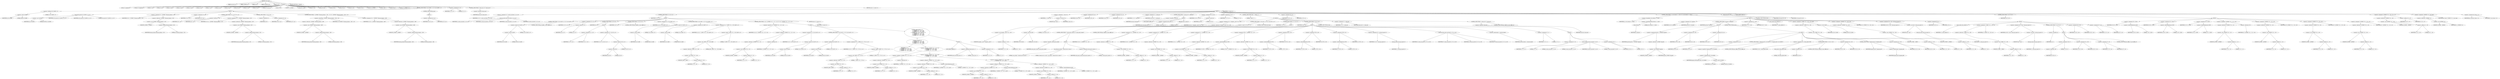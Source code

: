 digraph cache_insert {  
"1000129" [label = "(METHOD,cache_insert)" ]
"1000130" [label = "(PARAM,const char *a1)" ]
"1000131" [label = "(PARAM,_DWORD *a2)" ]
"1000132" [label = "(PARAM,int a3)" ]
"1000133" [label = "(PARAM,unsigned int a4)" ]
"1000134" [label = "(PARAM,int a5)" ]
"1000135" [label = "(BLOCK,,)" ]
"1000136" [label = "(LOCAL,v9: unsigned int)" ]
"1000137" [label = "(LOCAL,v10: unsigned int)" ]
"1000138" [label = "(LOCAL,v11: int)" ]
"1000139" [label = "(LOCAL,v12: int)" ]
"1000140" [label = "(LOCAL,v13: bool)" ]
"1000141" [label = "(LOCAL,v14: bool)" ]
"1000142" [label = "(LOCAL,v15: bool)" ]
"1000143" [label = "(LOCAL,v16: int)" ]
"1000144" [label = "(LOCAL,v17: int)" ]
"1000145" [label = "(LOCAL,v18: int)" ]
"1000146" [label = "(LOCAL,v19: int)" ]
"1000147" [label = "(LOCAL,v20: int)" ]
"1000148" [label = "(LOCAL,v21: int)" ]
"1000149" [label = "(LOCAL,v22: int)" ]
"1000150" [label = "(LOCAL,v23: const char *)" ]
"1000151" [label = "(LOCAL,v24: int)" ]
"1000152" [label = "(LOCAL,v25: _DWORD *)" ]
"1000153" [label = "(LOCAL,v26: __int16)" ]
"1000154" [label = "(LOCAL,v27: int)" ]
"1000155" [label = "(LOCAL,v28: char *)" ]
"1000156" [label = "(LOCAL,v29: int)" ]
"1000157" [label = "(LOCAL,v30: int)" ]
"1000158" [label = "(LOCAL,v31: int)" ]
"1000159" [label = "(LOCAL,v33: int)" ]
"1000160" [label = "(LOCAL,v34: _DWORD *)" ]
"1000161" [label = "(LOCAL,s: char *)" ]
"1000162" [label = "(LOCAL,v36: int)" ]
"1000163" [label = "(LOCAL,v37: _DWORD [ 11 ])" ]
"1000164" [label = "(CONTROL_STRUCTURE,if ( (a5 & 0x980) != 0 ),if ( (a5 & 0x980) != 0 ))" ]
"1000165" [label = "(<operator>.notEquals,(a5 & 0x980) != 0)" ]
"1000166" [label = "(<operator>.and,a5 & 0x980)" ]
"1000167" [label = "(IDENTIFIER,a5,a5 & 0x980)" ]
"1000168" [label = "(LITERAL,0x980,a5 & 0x980)" ]
"1000169" [label = "(LITERAL,0,(a5 & 0x980) != 0)" ]
"1000170" [label = "(BLOCK,,)" ]
"1000171" [label = "(log_query,log_query(a5 | 0x10000, a1, a2, 0))" ]
"1000172" [label = "(<operator>.or,a5 | 0x10000)" ]
"1000173" [label = "(IDENTIFIER,a5,a5 | 0x10000)" ]
"1000174" [label = "(LITERAL,0x10000,a5 | 0x10000)" ]
"1000175" [label = "(IDENTIFIER,a1,log_query(a5 | 0x10000, a1, a2, 0))" ]
"1000176" [label = "(IDENTIFIER,a2,log_query(a5 | 0x10000, a1, a2, 0))" ]
"1000177" [label = "(LITERAL,0,log_query(a5 | 0x10000, a1, a2, 0))" ]
"1000178" [label = "(<operator>.assignment,v9 = *(_DWORD *)(dnsmasq_daemon + 252))" ]
"1000179" [label = "(IDENTIFIER,v9,v9 = *(_DWORD *)(dnsmasq_daemon + 252))" ]
"1000180" [label = "(<operator>.indirection,*(_DWORD *)(dnsmasq_daemon + 252))" ]
"1000181" [label = "(<operator>.cast,(_DWORD *)(dnsmasq_daemon + 252))" ]
"1000182" [label = "(UNKNOWN,_DWORD *,_DWORD *)" ]
"1000183" [label = "(<operator>.addition,dnsmasq_daemon + 252)" ]
"1000184" [label = "(IDENTIFIER,dnsmasq_daemon,dnsmasq_daemon + 252)" ]
"1000185" [label = "(LITERAL,252,dnsmasq_daemon + 252)" ]
"1000186" [label = "(<operator>.assignment,v10 = a4)" ]
"1000187" [label = "(IDENTIFIER,v10,v10 = a4)" ]
"1000188" [label = "(IDENTIFIER,a4,v10 = a4)" ]
"1000189" [label = "(CONTROL_STRUCTURE,if ( v9 < a4 ),if ( v9 < a4 ))" ]
"1000190" [label = "(<operator>.lessThan,v9 < a4)" ]
"1000191" [label = "(IDENTIFIER,v9,v9 < a4)" ]
"1000192" [label = "(IDENTIFIER,a4,v9 < a4)" ]
"1000193" [label = "(<operator>.assignment,v10 = *(_DWORD *)(dnsmasq_daemon + 252))" ]
"1000194" [label = "(IDENTIFIER,v10,v10 = *(_DWORD *)(dnsmasq_daemon + 252))" ]
"1000195" [label = "(<operator>.indirection,*(_DWORD *)(dnsmasq_daemon + 252))" ]
"1000196" [label = "(<operator>.cast,(_DWORD *)(dnsmasq_daemon + 252))" ]
"1000197" [label = "(UNKNOWN,_DWORD *,_DWORD *)" ]
"1000198" [label = "(<operator>.addition,dnsmasq_daemon + 252)" ]
"1000199" [label = "(IDENTIFIER,dnsmasq_daemon,dnsmasq_daemon + 252)" ]
"1000200" [label = "(LITERAL,252,dnsmasq_daemon + 252)" ]
"1000201" [label = "(CONTROL_STRUCTURE,if ( !v9 ),if ( !v9 ))" ]
"1000202" [label = "(<operator>.logicalNot,!v9)" ]
"1000203" [label = "(IDENTIFIER,v9,!v9)" ]
"1000204" [label = "(<operator>.assignment,v10 = a4)" ]
"1000205" [label = "(IDENTIFIER,v10,v10 = a4)" ]
"1000206" [label = "(IDENTIFIER,a4,v10 = a4)" ]
"1000207" [label = "(CONTROL_STRUCTURE,if ( *(_DWORD *)(dnsmasq_daemon + 248) > v10 ),if ( *(_DWORD *)(dnsmasq_daemon + 248) > v10 ))" ]
"1000208" [label = "(<operator>.greaterThan,*(_DWORD *)(dnsmasq_daemon + 248) > v10)" ]
"1000209" [label = "(<operator>.indirection,*(_DWORD *)(dnsmasq_daemon + 248))" ]
"1000210" [label = "(<operator>.cast,(_DWORD *)(dnsmasq_daemon + 248))" ]
"1000211" [label = "(UNKNOWN,_DWORD *,_DWORD *)" ]
"1000212" [label = "(<operator>.addition,dnsmasq_daemon + 248)" ]
"1000213" [label = "(IDENTIFIER,dnsmasq_daemon,dnsmasq_daemon + 248)" ]
"1000214" [label = "(LITERAL,248,dnsmasq_daemon + 248)" ]
"1000215" [label = "(IDENTIFIER,v10,*(_DWORD *)(dnsmasq_daemon + 248) > v10)" ]
"1000216" [label = "(<operator>.assignment,v10 = *(_DWORD *)(dnsmasq_daemon + 248))" ]
"1000217" [label = "(IDENTIFIER,v10,v10 = *(_DWORD *)(dnsmasq_daemon + 248))" ]
"1000218" [label = "(<operator>.indirection,*(_DWORD *)(dnsmasq_daemon + 248))" ]
"1000219" [label = "(<operator>.cast,(_DWORD *)(dnsmasq_daemon + 248))" ]
"1000220" [label = "(UNKNOWN,_DWORD *,_DWORD *)" ]
"1000221" [label = "(<operator>.addition,dnsmasq_daemon + 248)" ]
"1000222" [label = "(IDENTIFIER,dnsmasq_daemon,dnsmasq_daemon + 248)" ]
"1000223" [label = "(LITERAL,248,dnsmasq_daemon + 248)" ]
"1000224" [label = "(CONTROL_STRUCTURE,else,else)" ]
"1000225" [label = "(BLOCK,,)" ]
"1000226" [label = "(<operator>.assignment,v10 = a4)" ]
"1000227" [label = "(IDENTIFIER,v10,v10 = a4)" ]
"1000228" [label = "(IDENTIFIER,a4,v10 = a4)" ]
"1000229" [label = "(<operator>.assignment,v11 = 0)" ]
"1000230" [label = "(IDENTIFIER,v11,v11 = 0)" ]
"1000231" [label = "(LITERAL,0,v11 = 0)" ]
"1000232" [label = "(CONTROL_STRUCTURE,if ( !insert_error ),if ( !insert_error ))" ]
"1000233" [label = "(<operator>.logicalNot,!insert_error)" ]
"1000234" [label = "(IDENTIFIER,insert_error,!insert_error)" ]
"1000235" [label = "(BLOCK,,)" ]
"1000236" [label = "(<operator>.assignment,v12 = cache_scan_free(a1, a2, a3, a5))" ]
"1000237" [label = "(IDENTIFIER,v12,v12 = cache_scan_free(a1, a2, a3, a5))" ]
"1000238" [label = "(cache_scan_free,cache_scan_free(a1, a2, a3, a5))" ]
"1000239" [label = "(IDENTIFIER,a1,cache_scan_free(a1, a2, a3, a5))" ]
"1000240" [label = "(IDENTIFIER,a2,cache_scan_free(a1, a2, a3, a5))" ]
"1000241" [label = "(IDENTIFIER,a3,cache_scan_free(a1, a2, a3, a5))" ]
"1000242" [label = "(IDENTIFIER,a5,cache_scan_free(a1, a2, a3, a5))" ]
"1000243" [label = "(CONTROL_STRUCTURE,if ( v12 ),if ( v12 ))" ]
"1000244" [label = "(IDENTIFIER,v12,if ( v12 ))" ]
"1000245" [label = "(BLOCK,,)" ]
"1000246" [label = "(CONTROL_STRUCTURE,if ( (a5 & 0x180) == 0 ),if ( (a5 & 0x180) == 0 ))" ]
"1000247" [label = "(<operator>.equals,(a5 & 0x180) == 0)" ]
"1000248" [label = "(<operator>.and,a5 & 0x180)" ]
"1000249" [label = "(IDENTIFIER,a5,a5 & 0x180)" ]
"1000250" [label = "(LITERAL,0x180,a5 & 0x180)" ]
"1000251" [label = "(LITERAL,0,(a5 & 0x180) == 0)" ]
"1000252" [label = "(CONTROL_STRUCTURE,goto LABEL_24;,goto LABEL_24;)" ]
"1000253" [label = "(<operator>.assignment,v13 = a2 == 0)" ]
"1000254" [label = "(IDENTIFIER,v13,v13 = a2 == 0)" ]
"1000255" [label = "(<operator>.equals,a2 == 0)" ]
"1000256" [label = "(IDENTIFIER,a2,a2 == 0)" ]
"1000257" [label = "(LITERAL,0,a2 == 0)" ]
"1000258" [label = "(CONTROL_STRUCTURE,if ( a2 ),if ( a2 ))" ]
"1000259" [label = "(IDENTIFIER,a2,if ( a2 ))" ]
"1000260" [label = "(BLOCK,,)" ]
"1000261" [label = "(<operator>.assignment,v11 = v12)" ]
"1000262" [label = "(IDENTIFIER,v11,v11 = v12)" ]
"1000263" [label = "(IDENTIFIER,v12,v11 = v12)" ]
"1000264" [label = "(<operator>.assignment,v13 = (a5 & 8) == 0)" ]
"1000265" [label = "(IDENTIFIER,v13,v13 = (a5 & 8) == 0)" ]
"1000266" [label = "(<operator>.equals,(a5 & 8) == 0)" ]
"1000267" [label = "(<operator>.and,a5 & 8)" ]
"1000268" [label = "(IDENTIFIER,a5,a5 & 8)" ]
"1000269" [label = "(LITERAL,8,a5 & 8)" ]
"1000270" [label = "(LITERAL,0,(a5 & 8) == 0)" ]
"1000271" [label = "(CONTROL_STRUCTURE,if ( v13 ),if ( v13 ))" ]
"1000272" [label = "(IDENTIFIER,v13,if ( v13 ))" ]
"1000273" [label = "(CONTROL_STRUCTURE,goto LABEL_24;,goto LABEL_24;)" ]
"1000274" [label = "(<operator>.assignment,v14 = (a5 & 0x80) == 0)" ]
"1000275" [label = "(IDENTIFIER,v14,v14 = (a5 & 0x80) == 0)" ]
"1000276" [label = "(<operator>.equals,(a5 & 0x80) == 0)" ]
"1000277" [label = "(<operator>.and,a5 & 0x80)" ]
"1000278" [label = "(IDENTIFIER,a5,a5 & 0x80)" ]
"1000279" [label = "(LITERAL,0x80,a5 & 0x80)" ]
"1000280" [label = "(LITERAL,0,(a5 & 0x80) == 0)" ]
"1000281" [label = "(CONTROL_STRUCTURE,if ( (a5 & 0x80) != 0 ),if ( (a5 & 0x80) != 0 ))" ]
"1000282" [label = "(<operator>.notEquals,(a5 & 0x80) != 0)" ]
"1000283" [label = "(<operator>.and,a5 & 0x80)" ]
"1000284" [label = "(IDENTIFIER,a5,a5 & 0x80)" ]
"1000285" [label = "(LITERAL,0x80,a5 & 0x80)" ]
"1000286" [label = "(LITERAL,0,(a5 & 0x80) != 0)" ]
"1000287" [label = "(<operator>.assignment,v14 = (*(_BYTE *)(v11 + 36) & 0x80) == 0)" ]
"1000288" [label = "(IDENTIFIER,v14,v14 = (*(_BYTE *)(v11 + 36) & 0x80) == 0)" ]
"1000289" [label = "(<operator>.equals,(*(_BYTE *)(v11 + 36) & 0x80) == 0)" ]
"1000290" [label = "(<operator>.and,*(_BYTE *)(v11 + 36) & 0x80)" ]
"1000291" [label = "(<operator>.indirection,*(_BYTE *)(v11 + 36))" ]
"1000292" [label = "(<operator>.cast,(_BYTE *)(v11 + 36))" ]
"1000293" [label = "(UNKNOWN,_BYTE *,_BYTE *)" ]
"1000294" [label = "(<operator>.addition,v11 + 36)" ]
"1000295" [label = "(IDENTIFIER,v11,v11 + 36)" ]
"1000296" [label = "(LITERAL,36,v11 + 36)" ]
"1000297" [label = "(LITERAL,0x80,*(_BYTE *)(v11 + 36) & 0x80)" ]
"1000298" [label = "(LITERAL,0,(*(_BYTE *)(v11 + 36) & 0x80) == 0)" ]
"1000299" [label = "(CONTROL_STRUCTURE,if ( v14 || *(_DWORD *)(v11 + 12) != *a2 ),if ( v14 || *(_DWORD *)(v11 + 12) != *a2 ))" ]
"1000300" [label = "(<operator>.logicalOr,v14 || *(_DWORD *)(v11 + 12) != *a2)" ]
"1000301" [label = "(IDENTIFIER,v14,v14 || *(_DWORD *)(v11 + 12) != *a2)" ]
"1000302" [label = "(<operator>.notEquals,*(_DWORD *)(v11 + 12) != *a2)" ]
"1000303" [label = "(<operator>.indirection,*(_DWORD *)(v11 + 12))" ]
"1000304" [label = "(<operator>.cast,(_DWORD *)(v11 + 12))" ]
"1000305" [label = "(UNKNOWN,_DWORD *,_DWORD *)" ]
"1000306" [label = "(<operator>.addition,v11 + 12)" ]
"1000307" [label = "(IDENTIFIER,v11,v11 + 12)" ]
"1000308" [label = "(LITERAL,12,v11 + 12)" ]
"1000309" [label = "(<operator>.indirection,*a2)" ]
"1000310" [label = "(IDENTIFIER,a2,*(_DWORD *)(v11 + 12) != *a2)" ]
"1000311" [label = "(BLOCK,,)" ]
"1000312" [label = "(<operator>.assignment,v15 = (a5 & 0x100) == 0)" ]
"1000313" [label = "(IDENTIFIER,v15,v15 = (a5 & 0x100) == 0)" ]
"1000314" [label = "(<operator>.equals,(a5 & 0x100) == 0)" ]
"1000315" [label = "(<operator>.and,a5 & 0x100)" ]
"1000316" [label = "(IDENTIFIER,a5,a5 & 0x100)" ]
"1000317" [label = "(LITERAL,0x100,a5 & 0x100)" ]
"1000318" [label = "(LITERAL,0,(a5 & 0x100) == 0)" ]
"1000319" [label = "(CONTROL_STRUCTURE,if ( (a5 & 0x100) != 0 ),if ( (a5 & 0x100) != 0 ))" ]
"1000320" [label = "(<operator>.notEquals,(a5 & 0x100) != 0)" ]
"1000321" [label = "(<operator>.and,a5 & 0x100)" ]
"1000322" [label = "(IDENTIFIER,a5,a5 & 0x100)" ]
"1000323" [label = "(LITERAL,0x100,a5 & 0x100)" ]
"1000324" [label = "(LITERAL,0,(a5 & 0x100) != 0)" ]
"1000325" [label = "(<operator>.assignment,v15 = (*(_BYTE *)(v11 + 37) & 1) == 0)" ]
"1000326" [label = "(IDENTIFIER,v15,v15 = (*(_BYTE *)(v11 + 37) & 1) == 0)" ]
"1000327" [label = "(<operator>.equals,(*(_BYTE *)(v11 + 37) & 1) == 0)" ]
"1000328" [label = "(<operator>.and,*(_BYTE *)(v11 + 37) & 1)" ]
"1000329" [label = "(<operator>.indirection,*(_BYTE *)(v11 + 37))" ]
"1000330" [label = "(<operator>.cast,(_BYTE *)(v11 + 37))" ]
"1000331" [label = "(UNKNOWN,_BYTE *,_BYTE *)" ]
"1000332" [label = "(<operator>.addition,v11 + 37)" ]
"1000333" [label = "(IDENTIFIER,v11,v11 + 37)" ]
"1000334" [label = "(LITERAL,37,v11 + 37)" ]
"1000335" [label = "(LITERAL,1,*(_BYTE *)(v11 + 37) & 1)" ]
"1000336" [label = "(LITERAL,0,(*(_BYTE *)(v11 + 37) & 1) == 0)" ]
"1000337" [label = "(CONTROL_STRUCTURE,if ( v15\n          || *(_DWORD *)(v11 + 12) != *a2\n          || *(_DWORD *)(v11 + 16) != a2[1]\n          || *(_DWORD *)(v11 + 20) != a2[2]\n          || *(_DWORD *)(v11 + 24) != a2[3] ),if ( v15\n          || *(_DWORD *)(v11 + 12) != *a2\n          || *(_DWORD *)(v11 + 16) != a2[1]\n          || *(_DWORD *)(v11 + 20) != a2[2]\n          || *(_DWORD *)(v11 + 24) != a2[3] ))" ]
"1000338" [label = "(<operator>.logicalOr,v15\n          || *(_DWORD *)(v11 + 12) != *a2\n          || *(_DWORD *)(v11 + 16) != a2[1]\n          || *(_DWORD *)(v11 + 20) != a2[2]\n          || *(_DWORD *)(v11 + 24) != a2[3])" ]
"1000339" [label = "(IDENTIFIER,v15,v15\n          || *(_DWORD *)(v11 + 12) != *a2\n          || *(_DWORD *)(v11 + 16) != a2[1]\n          || *(_DWORD *)(v11 + 20) != a2[2]\n          || *(_DWORD *)(v11 + 24) != a2[3])" ]
"1000340" [label = "(<operator>.logicalOr,*(_DWORD *)(v11 + 12) != *a2\n          || *(_DWORD *)(v11 + 16) != a2[1]\n          || *(_DWORD *)(v11 + 20) != a2[2]\n          || *(_DWORD *)(v11 + 24) != a2[3])" ]
"1000341" [label = "(<operator>.notEquals,*(_DWORD *)(v11 + 12) != *a2)" ]
"1000342" [label = "(<operator>.indirection,*(_DWORD *)(v11 + 12))" ]
"1000343" [label = "(<operator>.cast,(_DWORD *)(v11 + 12))" ]
"1000344" [label = "(UNKNOWN,_DWORD *,_DWORD *)" ]
"1000345" [label = "(<operator>.addition,v11 + 12)" ]
"1000346" [label = "(IDENTIFIER,v11,v11 + 12)" ]
"1000347" [label = "(LITERAL,12,v11 + 12)" ]
"1000348" [label = "(<operator>.indirection,*a2)" ]
"1000349" [label = "(IDENTIFIER,a2,*(_DWORD *)(v11 + 12) != *a2)" ]
"1000350" [label = "(<operator>.logicalOr,*(_DWORD *)(v11 + 16) != a2[1]\n          || *(_DWORD *)(v11 + 20) != a2[2]\n          || *(_DWORD *)(v11 + 24) != a2[3])" ]
"1000351" [label = "(<operator>.notEquals,*(_DWORD *)(v11 + 16) != a2[1])" ]
"1000352" [label = "(<operator>.indirection,*(_DWORD *)(v11 + 16))" ]
"1000353" [label = "(<operator>.cast,(_DWORD *)(v11 + 16))" ]
"1000354" [label = "(UNKNOWN,_DWORD *,_DWORD *)" ]
"1000355" [label = "(<operator>.addition,v11 + 16)" ]
"1000356" [label = "(IDENTIFIER,v11,v11 + 16)" ]
"1000357" [label = "(LITERAL,16,v11 + 16)" ]
"1000358" [label = "(<operator>.indirectIndexAccess,a2[1])" ]
"1000359" [label = "(IDENTIFIER,a2,*(_DWORD *)(v11 + 16) != a2[1])" ]
"1000360" [label = "(LITERAL,1,*(_DWORD *)(v11 + 16) != a2[1])" ]
"1000361" [label = "(<operator>.logicalOr,*(_DWORD *)(v11 + 20) != a2[2]\n          || *(_DWORD *)(v11 + 24) != a2[3])" ]
"1000362" [label = "(<operator>.notEquals,*(_DWORD *)(v11 + 20) != a2[2])" ]
"1000363" [label = "(<operator>.indirection,*(_DWORD *)(v11 + 20))" ]
"1000364" [label = "(<operator>.cast,(_DWORD *)(v11 + 20))" ]
"1000365" [label = "(UNKNOWN,_DWORD *,_DWORD *)" ]
"1000366" [label = "(<operator>.addition,v11 + 20)" ]
"1000367" [label = "(IDENTIFIER,v11,v11 + 20)" ]
"1000368" [label = "(LITERAL,20,v11 + 20)" ]
"1000369" [label = "(<operator>.indirectIndexAccess,a2[2])" ]
"1000370" [label = "(IDENTIFIER,a2,*(_DWORD *)(v11 + 20) != a2[2])" ]
"1000371" [label = "(LITERAL,2,*(_DWORD *)(v11 + 20) != a2[2])" ]
"1000372" [label = "(<operator>.notEquals,*(_DWORD *)(v11 + 24) != a2[3])" ]
"1000373" [label = "(<operator>.indirection,*(_DWORD *)(v11 + 24))" ]
"1000374" [label = "(<operator>.cast,(_DWORD *)(v11 + 24))" ]
"1000375" [label = "(UNKNOWN,_DWORD *,_DWORD *)" ]
"1000376" [label = "(<operator>.addition,v11 + 24)" ]
"1000377" [label = "(IDENTIFIER,v11,v11 + 24)" ]
"1000378" [label = "(LITERAL,24,v11 + 24)" ]
"1000379" [label = "(<operator>.indirectIndexAccess,a2[3])" ]
"1000380" [label = "(IDENTIFIER,a2,*(_DWORD *)(v11 + 24) != a2[3])" ]
"1000381" [label = "(LITERAL,3,*(_DWORD *)(v11 + 24) != a2[3])" ]
"1000382" [label = "(BLOCK,,)" ]
"1000383" [label = "(JUMP_TARGET,LABEL_24)" ]
"1000384" [label = "(<operator>.assignment,insert_error = 1)" ]
"1000385" [label = "(IDENTIFIER,insert_error,insert_error = 1)" ]
"1000386" [label = "(LITERAL,1,insert_error = 1)" ]
"1000387" [label = "(<operator>.assignment,v11 = 0)" ]
"1000388" [label = "(IDENTIFIER,v11,v11 = 0)" ]
"1000389" [label = "(LITERAL,0,v11 = 0)" ]
"1000390" [label = "(RETURN,return v11;,return v11;)" ]
"1000391" [label = "(IDENTIFIER,v11,return v11;)" ]
"1000392" [label = "(<operator>.assignment,s = (char *)a1)" ]
"1000393" [label = "(IDENTIFIER,s,s = (char *)a1)" ]
"1000394" [label = "(<operator>.cast,(char *)a1)" ]
"1000395" [label = "(UNKNOWN,char *,char *)" ]
"1000396" [label = "(IDENTIFIER,a1,(char *)a1)" ]
"1000397" [label = "(<operator>.assignment,v36 = a3)" ]
"1000398" [label = "(IDENTIFIER,v36,v36 = a3)" ]
"1000399" [label = "(IDENTIFIER,a3,v36 = a3)" ]
"1000400" [label = "(<operator>.assignment,v34 = a2)" ]
"1000401" [label = "(IDENTIFIER,v34,v34 = a2)" ]
"1000402" [label = "(IDENTIFIER,a2,v34 = a2)" ]
"1000403" [label = "(<operator>.assignment,v11 = cache_tail)" ]
"1000404" [label = "(IDENTIFIER,v11,v11 = cache_tail)" ]
"1000405" [label = "(IDENTIFIER,cache_tail,v11 = cache_tail)" ]
"1000406" [label = "(CONTROL_STRUCTURE,if ( !cache_tail ),if ( !cache_tail ))" ]
"1000407" [label = "(<operator>.logicalNot,!cache_tail)" ]
"1000408" [label = "(IDENTIFIER,cache_tail,!cache_tail)" ]
"1000409" [label = "(BLOCK,,)" ]
"1000410" [label = "(JUMP_TARGET,LABEL_40)" ]
"1000411" [label = "(<operator>.assignment,insert_error = 1)" ]
"1000412" [label = "(IDENTIFIER,insert_error,insert_error = 1)" ]
"1000413" [label = "(LITERAL,1,insert_error = 1)" ]
"1000414" [label = "(RETURN,return 0;,return 0;)" ]
"1000415" [label = "(LITERAL,0,return 0;)" ]
"1000416" [label = "(<operator>.assignment,v16 = a5 & 4)" ]
"1000417" [label = "(IDENTIFIER,v16,v16 = a5 & 4)" ]
"1000418" [label = "(<operator>.and,a5 & 4)" ]
"1000419" [label = "(IDENTIFIER,a5,a5 & 4)" ]
"1000420" [label = "(LITERAL,4,a5 & 4)" ]
"1000421" [label = "(<operator>.assignment,v17 = 0)" ]
"1000422" [label = "(IDENTIFIER,v17,v17 = 0)" ]
"1000423" [label = "(LITERAL,0,v17 = 0)" ]
"1000424" [label = "(CONTROL_STRUCTURE,while ( 1 ),while ( 1 ))" ]
"1000425" [label = "(LITERAL,1,while ( 1 ))" ]
"1000426" [label = "(BLOCK,,)" ]
"1000427" [label = "(<operator>.assignment,v18 = *(unsigned __int16 *)(v11 + 36))" ]
"1000428" [label = "(IDENTIFIER,v18,v18 = *(unsigned __int16 *)(v11 + 36))" ]
"1000429" [label = "(<operator>.indirection,*(unsigned __int16 *)(v11 + 36))" ]
"1000430" [label = "(<operator>.cast,(unsigned __int16 *)(v11 + 36))" ]
"1000431" [label = "(UNKNOWN,unsigned __int16 *,unsigned __int16 *)" ]
"1000432" [label = "(<operator>.addition,v11 + 36)" ]
"1000433" [label = "(IDENTIFIER,v11,v11 + 36)" ]
"1000434" [label = "(LITERAL,36,v11 + 36)" ]
"1000435" [label = "(CONTROL_STRUCTURE,if ( (v18 & 0xC) == 0 ),if ( (v18 & 0xC) == 0 ))" ]
"1000436" [label = "(<operator>.equals,(v18 & 0xC) == 0)" ]
"1000437" [label = "(<operator>.and,v18 & 0xC)" ]
"1000438" [label = "(IDENTIFIER,v18,v18 & 0xC)" ]
"1000439" [label = "(LITERAL,0xC,v18 & 0xC)" ]
"1000440" [label = "(LITERAL,0,(v18 & 0xC) == 0)" ]
"1000441" [label = "(CONTROL_STRUCTURE,break;,break;)" ]
"1000442" [label = "(CONTROL_STRUCTURE,if ( v17 ),if ( v17 ))" ]
"1000443" [label = "(IDENTIFIER,v17,if ( v17 ))" ]
"1000444" [label = "(BLOCK,,)" ]
"1000445" [label = "(CONTROL_STRUCTURE,if ( !cache_insert_warned ),if ( !cache_insert_warned ))" ]
"1000446" [label = "(<operator>.logicalNot,!cache_insert_warned)" ]
"1000447" [label = "(IDENTIFIER,cache_insert_warned,!cache_insert_warned)" ]
"1000448" [label = "(BLOCK,,)" ]
"1000449" [label = "(my_syslog,my_syslog(3, \"Internal error in cache.\"))" ]
"1000450" [label = "(LITERAL,3,my_syslog(3, \"Internal error in cache.\"))" ]
"1000451" [label = "(LITERAL,\"Internal error in cache.\",my_syslog(3, \"Internal error in cache.\"))" ]
"1000452" [label = "(<operator>.assignment,cache_insert_warned = 1)" ]
"1000453" [label = "(IDENTIFIER,cache_insert_warned,cache_insert_warned = 1)" ]
"1000454" [label = "(LITERAL,1,cache_insert_warned = 1)" ]
"1000455" [label = "(CONTROL_STRUCTURE,goto LABEL_40;,goto LABEL_40;)" ]
"1000456" [label = "(CONTROL_STRUCTURE,if ( v16 ),if ( v16 ))" ]
"1000457" [label = "(IDENTIFIER,v16,if ( v16 ))" ]
"1000458" [label = "(BLOCK,,)" ]
"1000459" [label = "(<operator>.assignment,v19 = *(_DWORD *)(v11 + 16))" ]
"1000460" [label = "(IDENTIFIER,v19,v19 = *(_DWORD *)(v11 + 16))" ]
"1000461" [label = "(<operator>.indirection,*(_DWORD *)(v11 + 16))" ]
"1000462" [label = "(<operator>.cast,(_DWORD *)(v11 + 16))" ]
"1000463" [label = "(UNKNOWN,_DWORD *,_DWORD *)" ]
"1000464" [label = "(<operator>.addition,v11 + 16)" ]
"1000465" [label = "(IDENTIFIER,v11,v11 + 16)" ]
"1000466" [label = "(LITERAL,16,v11 + 16)" ]
"1000467" [label = "(<operator>.assignment,v20 = *(_DWORD *)(v11 + 20))" ]
"1000468" [label = "(IDENTIFIER,v20,v20 = *(_DWORD *)(v11 + 20))" ]
"1000469" [label = "(<operator>.indirection,*(_DWORD *)(v11 + 20))" ]
"1000470" [label = "(<operator>.cast,(_DWORD *)(v11 + 20))" ]
"1000471" [label = "(UNKNOWN,_DWORD *,_DWORD *)" ]
"1000472" [label = "(<operator>.addition,v11 + 20)" ]
"1000473" [label = "(IDENTIFIER,v11,v11 + 20)" ]
"1000474" [label = "(LITERAL,20,v11 + 20)" ]
"1000475" [label = "(<operator>.assignment,v21 = *(_DWORD *)(v11 + 24))" ]
"1000476" [label = "(IDENTIFIER,v21,v21 = *(_DWORD *)(v11 + 24))" ]
"1000477" [label = "(<operator>.indirection,*(_DWORD *)(v11 + 24))" ]
"1000478" [label = "(<operator>.cast,(_DWORD *)(v11 + 24))" ]
"1000479" [label = "(UNKNOWN,_DWORD *,_DWORD *)" ]
"1000480" [label = "(<operator>.addition,v11 + 24)" ]
"1000481" [label = "(IDENTIFIER,v11,v11 + 24)" ]
"1000482" [label = "(LITERAL,24,v11 + 24)" ]
"1000483" [label = "(<operator>.assignment,v37[0] = *(_DWORD *)(v11 + 12))" ]
"1000484" [label = "(<operator>.indirectIndexAccess,v37[0])" ]
"1000485" [label = "(IDENTIFIER,v37,v37[0] = *(_DWORD *)(v11 + 12))" ]
"1000486" [label = "(LITERAL,0,v37[0] = *(_DWORD *)(v11 + 12))" ]
"1000487" [label = "(<operator>.indirection,*(_DWORD *)(v11 + 12))" ]
"1000488" [label = "(<operator>.cast,(_DWORD *)(v11 + 12))" ]
"1000489" [label = "(UNKNOWN,_DWORD *,_DWORD *)" ]
"1000490" [label = "(<operator>.addition,v11 + 12)" ]
"1000491" [label = "(IDENTIFIER,v11,v11 + 12)" ]
"1000492" [label = "(LITERAL,12,v11 + 12)" ]
"1000493" [label = "(<operator>.assignment,v37[1] = v19)" ]
"1000494" [label = "(<operator>.indirectIndexAccess,v37[1])" ]
"1000495" [label = "(IDENTIFIER,v37,v37[1] = v19)" ]
"1000496" [label = "(LITERAL,1,v37[1] = v19)" ]
"1000497" [label = "(IDENTIFIER,v19,v37[1] = v19)" ]
"1000498" [label = "(<operator>.assignment,v37[2] = v20)" ]
"1000499" [label = "(<operator>.indirectIndexAccess,v37[2])" ]
"1000500" [label = "(IDENTIFIER,v37,v37[2] = v20)" ]
"1000501" [label = "(LITERAL,2,v37[2] = v20)" ]
"1000502" [label = "(IDENTIFIER,v20,v37[2] = v20)" ]
"1000503" [label = "(<operator>.assignment,v37[3] = v21)" ]
"1000504" [label = "(<operator>.indirectIndexAccess,v37[3])" ]
"1000505" [label = "(IDENTIFIER,v37,v37[3] = v21)" ]
"1000506" [label = "(LITERAL,3,v37[3] = v21)" ]
"1000507" [label = "(IDENTIFIER,v21,v37[3] = v21)" ]
"1000508" [label = "(<operator>.assignment,v22 = cache_get_name(v11))" ]
"1000509" [label = "(IDENTIFIER,v22,v22 = cache_get_name(v11))" ]
"1000510" [label = "(cache_get_name,cache_get_name(v11))" ]
"1000511" [label = "(IDENTIFIER,v11,cache_get_name(v11))" ]
"1000512" [label = "(cache_scan_free,cache_scan_free(v22, v37, a3, v18))" ]
"1000513" [label = "(IDENTIFIER,v22,cache_scan_free(v22, v37, a3, v18))" ]
"1000514" [label = "(IDENTIFIER,v37,cache_scan_free(v22, v37, a3, v18))" ]
"1000515" [label = "(IDENTIFIER,a3,cache_scan_free(v22, v37, a3, v18))" ]
"1000516" [label = "(IDENTIFIER,v18,cache_scan_free(v22, v37, a3, v18))" ]
"1000517" [label = "(<operator>.preIncrement,++cache_live_freed)" ]
"1000518" [label = "(IDENTIFIER,cache_live_freed,++cache_live_freed)" ]
"1000519" [label = "(<operator>.assignment,v17 = 1)" ]
"1000520" [label = "(IDENTIFIER,v17,v17 = 1)" ]
"1000521" [label = "(LITERAL,1,v17 = 1)" ]
"1000522" [label = "(CONTROL_STRUCTURE,else,else)" ]
"1000523" [label = "(BLOCK,,)" ]
"1000524" [label = "(<operator>.assignment,v17 = 0)" ]
"1000525" [label = "(IDENTIFIER,v17,v17 = 0)" ]
"1000526" [label = "(LITERAL,0,v17 = 0)" ]
"1000527" [label = "(cache_scan_free,cache_scan_free(0, 0, a3, 0))" ]
"1000528" [label = "(LITERAL,0,cache_scan_free(0, 0, a3, 0))" ]
"1000529" [label = "(LITERAL,0,cache_scan_free(0, 0, a3, 0))" ]
"1000530" [label = "(IDENTIFIER,a3,cache_scan_free(0, 0, a3, 0))" ]
"1000531" [label = "(LITERAL,0,cache_scan_free(0, 0, a3, 0))" ]
"1000532" [label = "(<operator>.assignment,v16 = 1)" ]
"1000533" [label = "(IDENTIFIER,v16,v16 = 1)" ]
"1000534" [label = "(LITERAL,1,v16 = 1)" ]
"1000535" [label = "(<operator>.assignment,v11 = cache_tail)" ]
"1000536" [label = "(IDENTIFIER,v11,v11 = cache_tail)" ]
"1000537" [label = "(IDENTIFIER,cache_tail,v11 = cache_tail)" ]
"1000538" [label = "(CONTROL_STRUCTURE,if ( !cache_tail ),if ( !cache_tail ))" ]
"1000539" [label = "(<operator>.logicalNot,!cache_tail)" ]
"1000540" [label = "(IDENTIFIER,cache_tail,!cache_tail)" ]
"1000541" [label = "(CONTROL_STRUCTURE,goto LABEL_40;,goto LABEL_40;)" ]
"1000542" [label = "(<operator>.assignment,v23 = a1)" ]
"1000543" [label = "(IDENTIFIER,v23,v23 = a1)" ]
"1000544" [label = "(IDENTIFIER,a1,v23 = a1)" ]
"1000545" [label = "(CONTROL_STRUCTURE,if ( a1 && strlen(a1) >= 0x32 ),if ( a1 && strlen(a1) >= 0x32 ))" ]
"1000546" [label = "(<operator>.logicalAnd,a1 && strlen(a1) >= 0x32)" ]
"1000547" [label = "(IDENTIFIER,a1,a1 && strlen(a1) >= 0x32)" ]
"1000548" [label = "(<operator>.greaterEqualsThan,strlen(a1) >= 0x32)" ]
"1000549" [label = "(strlen,strlen(a1))" ]
"1000550" [label = "(IDENTIFIER,a1,strlen(a1))" ]
"1000551" [label = "(LITERAL,0x32,strlen(a1) >= 0x32)" ]
"1000552" [label = "(BLOCK,,)" ]
"1000553" [label = "(<operator>.assignment,v24 = big_free)" ]
"1000554" [label = "(IDENTIFIER,v24,v24 = big_free)" ]
"1000555" [label = "(IDENTIFIER,big_free,v24 = big_free)" ]
"1000556" [label = "(CONTROL_STRUCTURE,if ( big_free ),if ( big_free ))" ]
"1000557" [label = "(IDENTIFIER,big_free,if ( big_free ))" ]
"1000558" [label = "(BLOCK,,)" ]
"1000559" [label = "(<operator>.assignment,big_free = *(_DWORD *)big_free)" ]
"1000560" [label = "(IDENTIFIER,big_free,big_free = *(_DWORD *)big_free)" ]
"1000561" [label = "(<operator>.indirection,*(_DWORD *)big_free)" ]
"1000562" [label = "(<operator>.cast,(_DWORD *)big_free)" ]
"1000563" [label = "(UNKNOWN,_DWORD *,_DWORD *)" ]
"1000564" [label = "(IDENTIFIER,big_free,(_DWORD *)big_free)" ]
"1000565" [label = "(<operator>.assignment,v25 = v34)" ]
"1000566" [label = "(IDENTIFIER,v25,v25 = v34)" ]
"1000567" [label = "(IDENTIFIER,v34,v25 = v34)" ]
"1000568" [label = "(<operator>.assignment,v26 = a5)" ]
"1000569" [label = "(IDENTIFIER,v26,v26 = a5)" ]
"1000570" [label = "(IDENTIFIER,a5,v26 = a5)" ]
"1000571" [label = "(CONTROL_STRUCTURE,else,else)" ]
"1000572" [label = "(BLOCK,,)" ]
"1000573" [label = "(<operator>.assignment,v26 = a5)" ]
"1000574" [label = "(IDENTIFIER,v26,v26 = a5)" ]
"1000575" [label = "(IDENTIFIER,a5,v26 = a5)" ]
"1000576" [label = "(CONTROL_STRUCTURE,if ( !(bignames_left | a5 & 0x5000) ),if ( !(bignames_left | a5 & 0x5000) ))" ]
"1000577" [label = "(<operator>.logicalNot,!(bignames_left | a5 & 0x5000))" ]
"1000578" [label = "(<operator>.or,bignames_left | a5 & 0x5000)" ]
"1000579" [label = "(IDENTIFIER,bignames_left,bignames_left | a5 & 0x5000)" ]
"1000580" [label = "(<operator>.and,a5 & 0x5000)" ]
"1000581" [label = "(IDENTIFIER,a5,a5 & 0x5000)" ]
"1000582" [label = "(LITERAL,0x5000,a5 & 0x5000)" ]
"1000583" [label = "(CONTROL_STRUCTURE,goto LABEL_40;,goto LABEL_40;)" ]
"1000584" [label = "(<operator>.assignment,v33 = whine_malloc(1028))" ]
"1000585" [label = "(IDENTIFIER,v33,v33 = whine_malloc(1028))" ]
"1000586" [label = "(whine_malloc,whine_malloc(1028))" ]
"1000587" [label = "(LITERAL,1028,whine_malloc(1028))" ]
"1000588" [label = "(CONTROL_STRUCTURE,if ( !v33 ),if ( !v33 ))" ]
"1000589" [label = "(<operator>.logicalNot,!v33)" ]
"1000590" [label = "(IDENTIFIER,v33,!v33)" ]
"1000591" [label = "(CONTROL_STRUCTURE,goto LABEL_40;,goto LABEL_40;)" ]
"1000592" [label = "(<operator>.assignment,v24 = v33)" ]
"1000593" [label = "(IDENTIFIER,v24,v24 = v33)" ]
"1000594" [label = "(IDENTIFIER,v33,v24 = v33)" ]
"1000595" [label = "(CONTROL_STRUCTURE,if ( bignames_left ),if ( bignames_left ))" ]
"1000596" [label = "(IDENTIFIER,bignames_left,if ( bignames_left ))" ]
"1000597" [label = "(<operator>.preDecrement,--bignames_left)" ]
"1000598" [label = "(IDENTIFIER,bignames_left,--bignames_left)" ]
"1000599" [label = "(<operator>.assignment,v25 = v34)" ]
"1000600" [label = "(IDENTIFIER,v25,v25 = v34)" ]
"1000601" [label = "(IDENTIFIER,v34,v25 = v34)" ]
"1000602" [label = "(<operator>.assignment,v27 = v36)" ]
"1000603" [label = "(IDENTIFIER,v27,v27 = v36)" ]
"1000604" [label = "(IDENTIFIER,v36,v27 = v36)" ]
"1000605" [label = "(cache_unlink,cache_unlink(v11))" ]
"1000606" [label = "(IDENTIFIER,v11,cache_unlink(v11))" ]
"1000607" [label = "(<operator>.assignment,*(_WORD *)(v11 + 36) = v26 | 0x200)" ]
"1000608" [label = "(<operator>.indirection,*(_WORD *)(v11 + 36))" ]
"1000609" [label = "(<operator>.cast,(_WORD *)(v11 + 36))" ]
"1000610" [label = "(UNKNOWN,_WORD *,_WORD *)" ]
"1000611" [label = "(<operator>.addition,v11 + 36)" ]
"1000612" [label = "(IDENTIFIER,v11,v11 + 36)" ]
"1000613" [label = "(LITERAL,36,v11 + 36)" ]
"1000614" [label = "(<operator>.or,v26 | 0x200)" ]
"1000615" [label = "(IDENTIFIER,v26,v26 | 0x200)" ]
"1000616" [label = "(LITERAL,0x200,v26 | 0x200)" ]
"1000617" [label = "(<operator>.assignment,*(_DWORD *)(v11 + 40) = v24)" ]
"1000618" [label = "(<operator>.indirection,*(_DWORD *)(v11 + 40))" ]
"1000619" [label = "(<operator>.cast,(_DWORD *)(v11 + 40))" ]
"1000620" [label = "(UNKNOWN,_DWORD *,_DWORD *)" ]
"1000621" [label = "(<operator>.addition,v11 + 40)" ]
"1000622" [label = "(IDENTIFIER,v11,v11 + 40)" ]
"1000623" [label = "(LITERAL,40,v11 + 40)" ]
"1000624" [label = "(IDENTIFIER,v24,*(_DWORD *)(v11 + 40) = v24)" ]
"1000625" [label = "(<operator>.assignment,v28 = (char *)cache_get_name(v11))" ]
"1000626" [label = "(IDENTIFIER,v28,v28 = (char *)cache_get_name(v11))" ]
"1000627" [label = "(<operator>.cast,(char *)cache_get_name(v11))" ]
"1000628" [label = "(UNKNOWN,char *,char *)" ]
"1000629" [label = "(cache_get_name,cache_get_name(v11))" ]
"1000630" [label = "(IDENTIFIER,v11,cache_get_name(v11))" ]
"1000631" [label = "(<operator>.assignment,v23 = s)" ]
"1000632" [label = "(IDENTIFIER,v23,v23 = s)" ]
"1000633" [label = "(IDENTIFIER,s,v23 = s)" ]
"1000634" [label = "(CONTROL_STRUCTURE,else,else)" ]
"1000635" [label = "(BLOCK,,)" ]
"1000636" [label = "(cache_unlink,cache_unlink(v11))" ]
"1000637" [label = "(IDENTIFIER,v11,cache_unlink(v11))" ]
"1000638" [label = "(<operator>.assignment,*(_WORD *)(v11 + 36) = a5)" ]
"1000639" [label = "(<operator>.indirection,*(_WORD *)(v11 + 36))" ]
"1000640" [label = "(<operator>.cast,(_WORD *)(v11 + 36))" ]
"1000641" [label = "(UNKNOWN,_WORD *,_WORD *)" ]
"1000642" [label = "(<operator>.addition,v11 + 36)" ]
"1000643" [label = "(IDENTIFIER,v11,v11 + 36)" ]
"1000644" [label = "(LITERAL,36,v11 + 36)" ]
"1000645" [label = "(IDENTIFIER,a5,*(_WORD *)(v11 + 36) = a5)" ]
"1000646" [label = "(<operator>.assignment,v28 = (char *)cache_get_name(v11))" ]
"1000647" [label = "(IDENTIFIER,v28,v28 = (char *)cache_get_name(v11))" ]
"1000648" [label = "(<operator>.cast,(char *)cache_get_name(v11))" ]
"1000649" [label = "(UNKNOWN,char *,char *)" ]
"1000650" [label = "(cache_get_name,cache_get_name(v11))" ]
"1000651" [label = "(IDENTIFIER,v11,cache_get_name(v11))" ]
"1000652" [label = "(CONTROL_STRUCTURE,if ( !a1 ),if ( !a1 ))" ]
"1000653" [label = "(<operator>.logicalNot,!a1)" ]
"1000654" [label = "(IDENTIFIER,a1,!a1)" ]
"1000655" [label = "(BLOCK,,)" ]
"1000656" [label = "(<operator>.assignment,*v28 = 0)" ]
"1000657" [label = "(<operator>.indirection,*v28)" ]
"1000658" [label = "(IDENTIFIER,v28,*v28 = 0)" ]
"1000659" [label = "(LITERAL,0,*v28 = 0)" ]
"1000660" [label = "(<operator>.assignment,v25 = v34)" ]
"1000661" [label = "(IDENTIFIER,v25,v25 = v34)" ]
"1000662" [label = "(IDENTIFIER,v34,v25 = v34)" ]
"1000663" [label = "(<operator>.assignment,v27 = a3)" ]
"1000664" [label = "(IDENTIFIER,v27,v27 = a3)" ]
"1000665" [label = "(IDENTIFIER,a3,v27 = a3)" ]
"1000666" [label = "(CONTROL_STRUCTURE,goto LABEL_52;,goto LABEL_52;)" ]
"1000667" [label = "(<operator>.assignment,v25 = v34)" ]
"1000668" [label = "(IDENTIFIER,v25,v25 = v34)" ]
"1000669" [label = "(IDENTIFIER,v34,v25 = v34)" ]
"1000670" [label = "(<operator>.assignment,v27 = a3)" ]
"1000671" [label = "(IDENTIFIER,v27,v27 = a3)" ]
"1000672" [label = "(IDENTIFIER,a3,v27 = a3)" ]
"1000673" [label = "(strcpy,strcpy(v28, v23))" ]
"1000674" [label = "(IDENTIFIER,v28,strcpy(v28, v23))" ]
"1000675" [label = "(IDENTIFIER,v23,strcpy(v28, v23))" ]
"1000676" [label = "(JUMP_TARGET,LABEL_52)" ]
"1000677" [label = "(CONTROL_STRUCTURE,if ( v25 ),if ( v25 ))" ]
"1000678" [label = "(IDENTIFIER,v25,if ( v25 ))" ]
"1000679" [label = "(BLOCK,,)" ]
"1000680" [label = "(<operator>.assignment,v29 = v25[1])" ]
"1000681" [label = "(IDENTIFIER,v29,v29 = v25[1])" ]
"1000682" [label = "(<operator>.indirectIndexAccess,v25[1])" ]
"1000683" [label = "(IDENTIFIER,v25,v29 = v25[1])" ]
"1000684" [label = "(LITERAL,1,v29 = v25[1])" ]
"1000685" [label = "(<operator>.assignment,v30 = v25[2])" ]
"1000686" [label = "(IDENTIFIER,v30,v30 = v25[2])" ]
"1000687" [label = "(<operator>.indirectIndexAccess,v25[2])" ]
"1000688" [label = "(IDENTIFIER,v25,v30 = v25[2])" ]
"1000689" [label = "(LITERAL,2,v30 = v25[2])" ]
"1000690" [label = "(<operator>.assignment,v31 = v25[3])" ]
"1000691" [label = "(IDENTIFIER,v31,v31 = v25[3])" ]
"1000692" [label = "(<operator>.indirectIndexAccess,v25[3])" ]
"1000693" [label = "(IDENTIFIER,v25,v31 = v25[3])" ]
"1000694" [label = "(LITERAL,3,v31 = v25[3])" ]
"1000695" [label = "(<operator>.assignment,*(_DWORD *)(v11 + 12) = *v25)" ]
"1000696" [label = "(<operator>.indirection,*(_DWORD *)(v11 + 12))" ]
"1000697" [label = "(<operator>.cast,(_DWORD *)(v11 + 12))" ]
"1000698" [label = "(UNKNOWN,_DWORD *,_DWORD *)" ]
"1000699" [label = "(<operator>.addition,v11 + 12)" ]
"1000700" [label = "(IDENTIFIER,v11,v11 + 12)" ]
"1000701" [label = "(LITERAL,12,v11 + 12)" ]
"1000702" [label = "(<operator>.indirection,*v25)" ]
"1000703" [label = "(IDENTIFIER,v25,*(_DWORD *)(v11 + 12) = *v25)" ]
"1000704" [label = "(<operator>.assignment,*(_DWORD *)(v11 + 16) = v29)" ]
"1000705" [label = "(<operator>.indirection,*(_DWORD *)(v11 + 16))" ]
"1000706" [label = "(<operator>.cast,(_DWORD *)(v11 + 16))" ]
"1000707" [label = "(UNKNOWN,_DWORD *,_DWORD *)" ]
"1000708" [label = "(<operator>.addition,v11 + 16)" ]
"1000709" [label = "(IDENTIFIER,v11,v11 + 16)" ]
"1000710" [label = "(LITERAL,16,v11 + 16)" ]
"1000711" [label = "(IDENTIFIER,v29,*(_DWORD *)(v11 + 16) = v29)" ]
"1000712" [label = "(<operator>.assignment,*(_DWORD *)(v11 + 20) = v30)" ]
"1000713" [label = "(<operator>.indirection,*(_DWORD *)(v11 + 20))" ]
"1000714" [label = "(<operator>.cast,(_DWORD *)(v11 + 20))" ]
"1000715" [label = "(UNKNOWN,_DWORD *,_DWORD *)" ]
"1000716" [label = "(<operator>.addition,v11 + 20)" ]
"1000717" [label = "(IDENTIFIER,v11,v11 + 20)" ]
"1000718" [label = "(LITERAL,20,v11 + 20)" ]
"1000719" [label = "(IDENTIFIER,v30,*(_DWORD *)(v11 + 20) = v30)" ]
"1000720" [label = "(<operator>.assignment,*(_DWORD *)(v11 + 24) = v31)" ]
"1000721" [label = "(<operator>.indirection,*(_DWORD *)(v11 + 24))" ]
"1000722" [label = "(<operator>.cast,(_DWORD *)(v11 + 24))" ]
"1000723" [label = "(UNKNOWN,_DWORD *,_DWORD *)" ]
"1000724" [label = "(<operator>.addition,v11 + 24)" ]
"1000725" [label = "(IDENTIFIER,v11,v11 + 24)" ]
"1000726" [label = "(LITERAL,24,v11 + 24)" ]
"1000727" [label = "(IDENTIFIER,v31,*(_DWORD *)(v11 + 24) = v31)" ]
"1000728" [label = "(<operator>.assignment,*(_DWORD *)(v11 + 28) = v10 + v27)" ]
"1000729" [label = "(<operator>.indirection,*(_DWORD *)(v11 + 28))" ]
"1000730" [label = "(<operator>.cast,(_DWORD *)(v11 + 28))" ]
"1000731" [label = "(UNKNOWN,_DWORD *,_DWORD *)" ]
"1000732" [label = "(<operator>.addition,v11 + 28)" ]
"1000733" [label = "(IDENTIFIER,v11,v11 + 28)" ]
"1000734" [label = "(LITERAL,28,v11 + 28)" ]
"1000735" [label = "(<operator>.addition,v10 + v27)" ]
"1000736" [label = "(IDENTIFIER,v10,v10 + v27)" ]
"1000737" [label = "(IDENTIFIER,v27,v10 + v27)" ]
"1000738" [label = "(<operator>.assignment,*(_DWORD *)v11 = new_chain)" ]
"1000739" [label = "(<operator>.indirection,*(_DWORD *)v11)" ]
"1000740" [label = "(<operator>.cast,(_DWORD *)v11)" ]
"1000741" [label = "(UNKNOWN,_DWORD *,_DWORD *)" ]
"1000742" [label = "(IDENTIFIER,v11,(_DWORD *)v11)" ]
"1000743" [label = "(IDENTIFIER,new_chain,*(_DWORD *)v11 = new_chain)" ]
"1000744" [label = "(<operator>.assignment,new_chain = v11)" ]
"1000745" [label = "(IDENTIFIER,new_chain,new_chain = v11)" ]
"1000746" [label = "(IDENTIFIER,v11,new_chain = v11)" ]
"1000747" [label = "(RETURN,return v11;,return v11;)" ]
"1000748" [label = "(IDENTIFIER,v11,return v11;)" ]
"1000749" [label = "(METHOD_RETURN,int __fastcall)" ]
  "1000129" -> "1000130" 
  "1000129" -> "1000131" 
  "1000129" -> "1000132" 
  "1000129" -> "1000133" 
  "1000129" -> "1000134" 
  "1000129" -> "1000135" 
  "1000129" -> "1000749" 
  "1000135" -> "1000136" 
  "1000135" -> "1000137" 
  "1000135" -> "1000138" 
  "1000135" -> "1000139" 
  "1000135" -> "1000140" 
  "1000135" -> "1000141" 
  "1000135" -> "1000142" 
  "1000135" -> "1000143" 
  "1000135" -> "1000144" 
  "1000135" -> "1000145" 
  "1000135" -> "1000146" 
  "1000135" -> "1000147" 
  "1000135" -> "1000148" 
  "1000135" -> "1000149" 
  "1000135" -> "1000150" 
  "1000135" -> "1000151" 
  "1000135" -> "1000152" 
  "1000135" -> "1000153" 
  "1000135" -> "1000154" 
  "1000135" -> "1000155" 
  "1000135" -> "1000156" 
  "1000135" -> "1000157" 
  "1000135" -> "1000158" 
  "1000135" -> "1000159" 
  "1000135" -> "1000160" 
  "1000135" -> "1000161" 
  "1000135" -> "1000162" 
  "1000135" -> "1000163" 
  "1000135" -> "1000164" 
  "1000135" -> "1000229" 
  "1000135" -> "1000232" 
  "1000135" -> "1000747" 
  "1000164" -> "1000165" 
  "1000164" -> "1000170" 
  "1000164" -> "1000224" 
  "1000165" -> "1000166" 
  "1000165" -> "1000169" 
  "1000166" -> "1000167" 
  "1000166" -> "1000168" 
  "1000170" -> "1000171" 
  "1000170" -> "1000178" 
  "1000170" -> "1000186" 
  "1000170" -> "1000189" 
  "1000170" -> "1000201" 
  "1000170" -> "1000207" 
  "1000171" -> "1000172" 
  "1000171" -> "1000175" 
  "1000171" -> "1000176" 
  "1000171" -> "1000177" 
  "1000172" -> "1000173" 
  "1000172" -> "1000174" 
  "1000178" -> "1000179" 
  "1000178" -> "1000180" 
  "1000180" -> "1000181" 
  "1000181" -> "1000182" 
  "1000181" -> "1000183" 
  "1000183" -> "1000184" 
  "1000183" -> "1000185" 
  "1000186" -> "1000187" 
  "1000186" -> "1000188" 
  "1000189" -> "1000190" 
  "1000189" -> "1000193" 
  "1000190" -> "1000191" 
  "1000190" -> "1000192" 
  "1000193" -> "1000194" 
  "1000193" -> "1000195" 
  "1000195" -> "1000196" 
  "1000196" -> "1000197" 
  "1000196" -> "1000198" 
  "1000198" -> "1000199" 
  "1000198" -> "1000200" 
  "1000201" -> "1000202" 
  "1000201" -> "1000204" 
  "1000202" -> "1000203" 
  "1000204" -> "1000205" 
  "1000204" -> "1000206" 
  "1000207" -> "1000208" 
  "1000207" -> "1000216" 
  "1000208" -> "1000209" 
  "1000208" -> "1000215" 
  "1000209" -> "1000210" 
  "1000210" -> "1000211" 
  "1000210" -> "1000212" 
  "1000212" -> "1000213" 
  "1000212" -> "1000214" 
  "1000216" -> "1000217" 
  "1000216" -> "1000218" 
  "1000218" -> "1000219" 
  "1000219" -> "1000220" 
  "1000219" -> "1000221" 
  "1000221" -> "1000222" 
  "1000221" -> "1000223" 
  "1000224" -> "1000225" 
  "1000225" -> "1000226" 
  "1000226" -> "1000227" 
  "1000226" -> "1000228" 
  "1000229" -> "1000230" 
  "1000229" -> "1000231" 
  "1000232" -> "1000233" 
  "1000232" -> "1000235" 
  "1000233" -> "1000234" 
  "1000235" -> "1000236" 
  "1000235" -> "1000243" 
  "1000235" -> "1000392" 
  "1000235" -> "1000397" 
  "1000235" -> "1000400" 
  "1000235" -> "1000403" 
  "1000235" -> "1000406" 
  "1000235" -> "1000416" 
  "1000235" -> "1000421" 
  "1000235" -> "1000424" 
  "1000235" -> "1000542" 
  "1000235" -> "1000545" 
  "1000235" -> "1000673" 
  "1000235" -> "1000676" 
  "1000235" -> "1000677" 
  "1000235" -> "1000728" 
  "1000235" -> "1000738" 
  "1000235" -> "1000744" 
  "1000236" -> "1000237" 
  "1000236" -> "1000238" 
  "1000238" -> "1000239" 
  "1000238" -> "1000240" 
  "1000238" -> "1000241" 
  "1000238" -> "1000242" 
  "1000243" -> "1000244" 
  "1000243" -> "1000245" 
  "1000245" -> "1000246" 
  "1000245" -> "1000253" 
  "1000245" -> "1000258" 
  "1000245" -> "1000271" 
  "1000245" -> "1000274" 
  "1000245" -> "1000281" 
  "1000245" -> "1000299" 
  "1000245" -> "1000390" 
  "1000246" -> "1000247" 
  "1000246" -> "1000252" 
  "1000247" -> "1000248" 
  "1000247" -> "1000251" 
  "1000248" -> "1000249" 
  "1000248" -> "1000250" 
  "1000253" -> "1000254" 
  "1000253" -> "1000255" 
  "1000255" -> "1000256" 
  "1000255" -> "1000257" 
  "1000258" -> "1000259" 
  "1000258" -> "1000260" 
  "1000260" -> "1000261" 
  "1000260" -> "1000264" 
  "1000261" -> "1000262" 
  "1000261" -> "1000263" 
  "1000264" -> "1000265" 
  "1000264" -> "1000266" 
  "1000266" -> "1000267" 
  "1000266" -> "1000270" 
  "1000267" -> "1000268" 
  "1000267" -> "1000269" 
  "1000271" -> "1000272" 
  "1000271" -> "1000273" 
  "1000274" -> "1000275" 
  "1000274" -> "1000276" 
  "1000276" -> "1000277" 
  "1000276" -> "1000280" 
  "1000277" -> "1000278" 
  "1000277" -> "1000279" 
  "1000281" -> "1000282" 
  "1000281" -> "1000287" 
  "1000282" -> "1000283" 
  "1000282" -> "1000286" 
  "1000283" -> "1000284" 
  "1000283" -> "1000285" 
  "1000287" -> "1000288" 
  "1000287" -> "1000289" 
  "1000289" -> "1000290" 
  "1000289" -> "1000298" 
  "1000290" -> "1000291" 
  "1000290" -> "1000297" 
  "1000291" -> "1000292" 
  "1000292" -> "1000293" 
  "1000292" -> "1000294" 
  "1000294" -> "1000295" 
  "1000294" -> "1000296" 
  "1000299" -> "1000300" 
  "1000299" -> "1000311" 
  "1000300" -> "1000301" 
  "1000300" -> "1000302" 
  "1000302" -> "1000303" 
  "1000302" -> "1000309" 
  "1000303" -> "1000304" 
  "1000304" -> "1000305" 
  "1000304" -> "1000306" 
  "1000306" -> "1000307" 
  "1000306" -> "1000308" 
  "1000309" -> "1000310" 
  "1000311" -> "1000312" 
  "1000311" -> "1000319" 
  "1000311" -> "1000337" 
  "1000312" -> "1000313" 
  "1000312" -> "1000314" 
  "1000314" -> "1000315" 
  "1000314" -> "1000318" 
  "1000315" -> "1000316" 
  "1000315" -> "1000317" 
  "1000319" -> "1000320" 
  "1000319" -> "1000325" 
  "1000320" -> "1000321" 
  "1000320" -> "1000324" 
  "1000321" -> "1000322" 
  "1000321" -> "1000323" 
  "1000325" -> "1000326" 
  "1000325" -> "1000327" 
  "1000327" -> "1000328" 
  "1000327" -> "1000336" 
  "1000328" -> "1000329" 
  "1000328" -> "1000335" 
  "1000329" -> "1000330" 
  "1000330" -> "1000331" 
  "1000330" -> "1000332" 
  "1000332" -> "1000333" 
  "1000332" -> "1000334" 
  "1000337" -> "1000338" 
  "1000337" -> "1000382" 
  "1000338" -> "1000339" 
  "1000338" -> "1000340" 
  "1000340" -> "1000341" 
  "1000340" -> "1000350" 
  "1000341" -> "1000342" 
  "1000341" -> "1000348" 
  "1000342" -> "1000343" 
  "1000343" -> "1000344" 
  "1000343" -> "1000345" 
  "1000345" -> "1000346" 
  "1000345" -> "1000347" 
  "1000348" -> "1000349" 
  "1000350" -> "1000351" 
  "1000350" -> "1000361" 
  "1000351" -> "1000352" 
  "1000351" -> "1000358" 
  "1000352" -> "1000353" 
  "1000353" -> "1000354" 
  "1000353" -> "1000355" 
  "1000355" -> "1000356" 
  "1000355" -> "1000357" 
  "1000358" -> "1000359" 
  "1000358" -> "1000360" 
  "1000361" -> "1000362" 
  "1000361" -> "1000372" 
  "1000362" -> "1000363" 
  "1000362" -> "1000369" 
  "1000363" -> "1000364" 
  "1000364" -> "1000365" 
  "1000364" -> "1000366" 
  "1000366" -> "1000367" 
  "1000366" -> "1000368" 
  "1000369" -> "1000370" 
  "1000369" -> "1000371" 
  "1000372" -> "1000373" 
  "1000372" -> "1000379" 
  "1000373" -> "1000374" 
  "1000374" -> "1000375" 
  "1000374" -> "1000376" 
  "1000376" -> "1000377" 
  "1000376" -> "1000378" 
  "1000379" -> "1000380" 
  "1000379" -> "1000381" 
  "1000382" -> "1000383" 
  "1000382" -> "1000384" 
  "1000382" -> "1000387" 
  "1000384" -> "1000385" 
  "1000384" -> "1000386" 
  "1000387" -> "1000388" 
  "1000387" -> "1000389" 
  "1000390" -> "1000391" 
  "1000392" -> "1000393" 
  "1000392" -> "1000394" 
  "1000394" -> "1000395" 
  "1000394" -> "1000396" 
  "1000397" -> "1000398" 
  "1000397" -> "1000399" 
  "1000400" -> "1000401" 
  "1000400" -> "1000402" 
  "1000403" -> "1000404" 
  "1000403" -> "1000405" 
  "1000406" -> "1000407" 
  "1000406" -> "1000409" 
  "1000407" -> "1000408" 
  "1000409" -> "1000410" 
  "1000409" -> "1000411" 
  "1000409" -> "1000414" 
  "1000411" -> "1000412" 
  "1000411" -> "1000413" 
  "1000414" -> "1000415" 
  "1000416" -> "1000417" 
  "1000416" -> "1000418" 
  "1000418" -> "1000419" 
  "1000418" -> "1000420" 
  "1000421" -> "1000422" 
  "1000421" -> "1000423" 
  "1000424" -> "1000425" 
  "1000424" -> "1000426" 
  "1000426" -> "1000427" 
  "1000426" -> "1000435" 
  "1000426" -> "1000442" 
  "1000426" -> "1000456" 
  "1000426" -> "1000535" 
  "1000426" -> "1000538" 
  "1000427" -> "1000428" 
  "1000427" -> "1000429" 
  "1000429" -> "1000430" 
  "1000430" -> "1000431" 
  "1000430" -> "1000432" 
  "1000432" -> "1000433" 
  "1000432" -> "1000434" 
  "1000435" -> "1000436" 
  "1000435" -> "1000441" 
  "1000436" -> "1000437" 
  "1000436" -> "1000440" 
  "1000437" -> "1000438" 
  "1000437" -> "1000439" 
  "1000442" -> "1000443" 
  "1000442" -> "1000444" 
  "1000444" -> "1000445" 
  "1000444" -> "1000455" 
  "1000445" -> "1000446" 
  "1000445" -> "1000448" 
  "1000446" -> "1000447" 
  "1000448" -> "1000449" 
  "1000448" -> "1000452" 
  "1000449" -> "1000450" 
  "1000449" -> "1000451" 
  "1000452" -> "1000453" 
  "1000452" -> "1000454" 
  "1000456" -> "1000457" 
  "1000456" -> "1000458" 
  "1000456" -> "1000522" 
  "1000458" -> "1000459" 
  "1000458" -> "1000467" 
  "1000458" -> "1000475" 
  "1000458" -> "1000483" 
  "1000458" -> "1000493" 
  "1000458" -> "1000498" 
  "1000458" -> "1000503" 
  "1000458" -> "1000508" 
  "1000458" -> "1000512" 
  "1000458" -> "1000517" 
  "1000458" -> "1000519" 
  "1000459" -> "1000460" 
  "1000459" -> "1000461" 
  "1000461" -> "1000462" 
  "1000462" -> "1000463" 
  "1000462" -> "1000464" 
  "1000464" -> "1000465" 
  "1000464" -> "1000466" 
  "1000467" -> "1000468" 
  "1000467" -> "1000469" 
  "1000469" -> "1000470" 
  "1000470" -> "1000471" 
  "1000470" -> "1000472" 
  "1000472" -> "1000473" 
  "1000472" -> "1000474" 
  "1000475" -> "1000476" 
  "1000475" -> "1000477" 
  "1000477" -> "1000478" 
  "1000478" -> "1000479" 
  "1000478" -> "1000480" 
  "1000480" -> "1000481" 
  "1000480" -> "1000482" 
  "1000483" -> "1000484" 
  "1000483" -> "1000487" 
  "1000484" -> "1000485" 
  "1000484" -> "1000486" 
  "1000487" -> "1000488" 
  "1000488" -> "1000489" 
  "1000488" -> "1000490" 
  "1000490" -> "1000491" 
  "1000490" -> "1000492" 
  "1000493" -> "1000494" 
  "1000493" -> "1000497" 
  "1000494" -> "1000495" 
  "1000494" -> "1000496" 
  "1000498" -> "1000499" 
  "1000498" -> "1000502" 
  "1000499" -> "1000500" 
  "1000499" -> "1000501" 
  "1000503" -> "1000504" 
  "1000503" -> "1000507" 
  "1000504" -> "1000505" 
  "1000504" -> "1000506" 
  "1000508" -> "1000509" 
  "1000508" -> "1000510" 
  "1000510" -> "1000511" 
  "1000512" -> "1000513" 
  "1000512" -> "1000514" 
  "1000512" -> "1000515" 
  "1000512" -> "1000516" 
  "1000517" -> "1000518" 
  "1000519" -> "1000520" 
  "1000519" -> "1000521" 
  "1000522" -> "1000523" 
  "1000523" -> "1000524" 
  "1000523" -> "1000527" 
  "1000523" -> "1000532" 
  "1000524" -> "1000525" 
  "1000524" -> "1000526" 
  "1000527" -> "1000528" 
  "1000527" -> "1000529" 
  "1000527" -> "1000530" 
  "1000527" -> "1000531" 
  "1000532" -> "1000533" 
  "1000532" -> "1000534" 
  "1000535" -> "1000536" 
  "1000535" -> "1000537" 
  "1000538" -> "1000539" 
  "1000538" -> "1000541" 
  "1000539" -> "1000540" 
  "1000542" -> "1000543" 
  "1000542" -> "1000544" 
  "1000545" -> "1000546" 
  "1000545" -> "1000552" 
  "1000545" -> "1000634" 
  "1000546" -> "1000547" 
  "1000546" -> "1000548" 
  "1000548" -> "1000549" 
  "1000548" -> "1000551" 
  "1000549" -> "1000550" 
  "1000552" -> "1000553" 
  "1000552" -> "1000556" 
  "1000552" -> "1000602" 
  "1000552" -> "1000605" 
  "1000552" -> "1000607" 
  "1000552" -> "1000617" 
  "1000552" -> "1000625" 
  "1000552" -> "1000631" 
  "1000553" -> "1000554" 
  "1000553" -> "1000555" 
  "1000556" -> "1000557" 
  "1000556" -> "1000558" 
  "1000556" -> "1000571" 
  "1000558" -> "1000559" 
  "1000558" -> "1000565" 
  "1000558" -> "1000568" 
  "1000559" -> "1000560" 
  "1000559" -> "1000561" 
  "1000561" -> "1000562" 
  "1000562" -> "1000563" 
  "1000562" -> "1000564" 
  "1000565" -> "1000566" 
  "1000565" -> "1000567" 
  "1000568" -> "1000569" 
  "1000568" -> "1000570" 
  "1000571" -> "1000572" 
  "1000572" -> "1000573" 
  "1000572" -> "1000576" 
  "1000572" -> "1000584" 
  "1000572" -> "1000588" 
  "1000572" -> "1000592" 
  "1000572" -> "1000595" 
  "1000572" -> "1000599" 
  "1000573" -> "1000574" 
  "1000573" -> "1000575" 
  "1000576" -> "1000577" 
  "1000576" -> "1000583" 
  "1000577" -> "1000578" 
  "1000578" -> "1000579" 
  "1000578" -> "1000580" 
  "1000580" -> "1000581" 
  "1000580" -> "1000582" 
  "1000584" -> "1000585" 
  "1000584" -> "1000586" 
  "1000586" -> "1000587" 
  "1000588" -> "1000589" 
  "1000588" -> "1000591" 
  "1000589" -> "1000590" 
  "1000592" -> "1000593" 
  "1000592" -> "1000594" 
  "1000595" -> "1000596" 
  "1000595" -> "1000597" 
  "1000597" -> "1000598" 
  "1000599" -> "1000600" 
  "1000599" -> "1000601" 
  "1000602" -> "1000603" 
  "1000602" -> "1000604" 
  "1000605" -> "1000606" 
  "1000607" -> "1000608" 
  "1000607" -> "1000614" 
  "1000608" -> "1000609" 
  "1000609" -> "1000610" 
  "1000609" -> "1000611" 
  "1000611" -> "1000612" 
  "1000611" -> "1000613" 
  "1000614" -> "1000615" 
  "1000614" -> "1000616" 
  "1000617" -> "1000618" 
  "1000617" -> "1000624" 
  "1000618" -> "1000619" 
  "1000619" -> "1000620" 
  "1000619" -> "1000621" 
  "1000621" -> "1000622" 
  "1000621" -> "1000623" 
  "1000625" -> "1000626" 
  "1000625" -> "1000627" 
  "1000627" -> "1000628" 
  "1000627" -> "1000629" 
  "1000629" -> "1000630" 
  "1000631" -> "1000632" 
  "1000631" -> "1000633" 
  "1000634" -> "1000635" 
  "1000635" -> "1000636" 
  "1000635" -> "1000638" 
  "1000635" -> "1000646" 
  "1000635" -> "1000652" 
  "1000635" -> "1000667" 
  "1000635" -> "1000670" 
  "1000636" -> "1000637" 
  "1000638" -> "1000639" 
  "1000638" -> "1000645" 
  "1000639" -> "1000640" 
  "1000640" -> "1000641" 
  "1000640" -> "1000642" 
  "1000642" -> "1000643" 
  "1000642" -> "1000644" 
  "1000646" -> "1000647" 
  "1000646" -> "1000648" 
  "1000648" -> "1000649" 
  "1000648" -> "1000650" 
  "1000650" -> "1000651" 
  "1000652" -> "1000653" 
  "1000652" -> "1000655" 
  "1000653" -> "1000654" 
  "1000655" -> "1000656" 
  "1000655" -> "1000660" 
  "1000655" -> "1000663" 
  "1000655" -> "1000666" 
  "1000656" -> "1000657" 
  "1000656" -> "1000659" 
  "1000657" -> "1000658" 
  "1000660" -> "1000661" 
  "1000660" -> "1000662" 
  "1000663" -> "1000664" 
  "1000663" -> "1000665" 
  "1000667" -> "1000668" 
  "1000667" -> "1000669" 
  "1000670" -> "1000671" 
  "1000670" -> "1000672" 
  "1000673" -> "1000674" 
  "1000673" -> "1000675" 
  "1000677" -> "1000678" 
  "1000677" -> "1000679" 
  "1000679" -> "1000680" 
  "1000679" -> "1000685" 
  "1000679" -> "1000690" 
  "1000679" -> "1000695" 
  "1000679" -> "1000704" 
  "1000679" -> "1000712" 
  "1000679" -> "1000720" 
  "1000680" -> "1000681" 
  "1000680" -> "1000682" 
  "1000682" -> "1000683" 
  "1000682" -> "1000684" 
  "1000685" -> "1000686" 
  "1000685" -> "1000687" 
  "1000687" -> "1000688" 
  "1000687" -> "1000689" 
  "1000690" -> "1000691" 
  "1000690" -> "1000692" 
  "1000692" -> "1000693" 
  "1000692" -> "1000694" 
  "1000695" -> "1000696" 
  "1000695" -> "1000702" 
  "1000696" -> "1000697" 
  "1000697" -> "1000698" 
  "1000697" -> "1000699" 
  "1000699" -> "1000700" 
  "1000699" -> "1000701" 
  "1000702" -> "1000703" 
  "1000704" -> "1000705" 
  "1000704" -> "1000711" 
  "1000705" -> "1000706" 
  "1000706" -> "1000707" 
  "1000706" -> "1000708" 
  "1000708" -> "1000709" 
  "1000708" -> "1000710" 
  "1000712" -> "1000713" 
  "1000712" -> "1000719" 
  "1000713" -> "1000714" 
  "1000714" -> "1000715" 
  "1000714" -> "1000716" 
  "1000716" -> "1000717" 
  "1000716" -> "1000718" 
  "1000720" -> "1000721" 
  "1000720" -> "1000727" 
  "1000721" -> "1000722" 
  "1000722" -> "1000723" 
  "1000722" -> "1000724" 
  "1000724" -> "1000725" 
  "1000724" -> "1000726" 
  "1000728" -> "1000729" 
  "1000728" -> "1000735" 
  "1000729" -> "1000730" 
  "1000730" -> "1000731" 
  "1000730" -> "1000732" 
  "1000732" -> "1000733" 
  "1000732" -> "1000734" 
  "1000735" -> "1000736" 
  "1000735" -> "1000737" 
  "1000738" -> "1000739" 
  "1000738" -> "1000743" 
  "1000739" -> "1000740" 
  "1000740" -> "1000741" 
  "1000740" -> "1000742" 
  "1000744" -> "1000745" 
  "1000744" -> "1000746" 
  "1000747" -> "1000748" 
}
